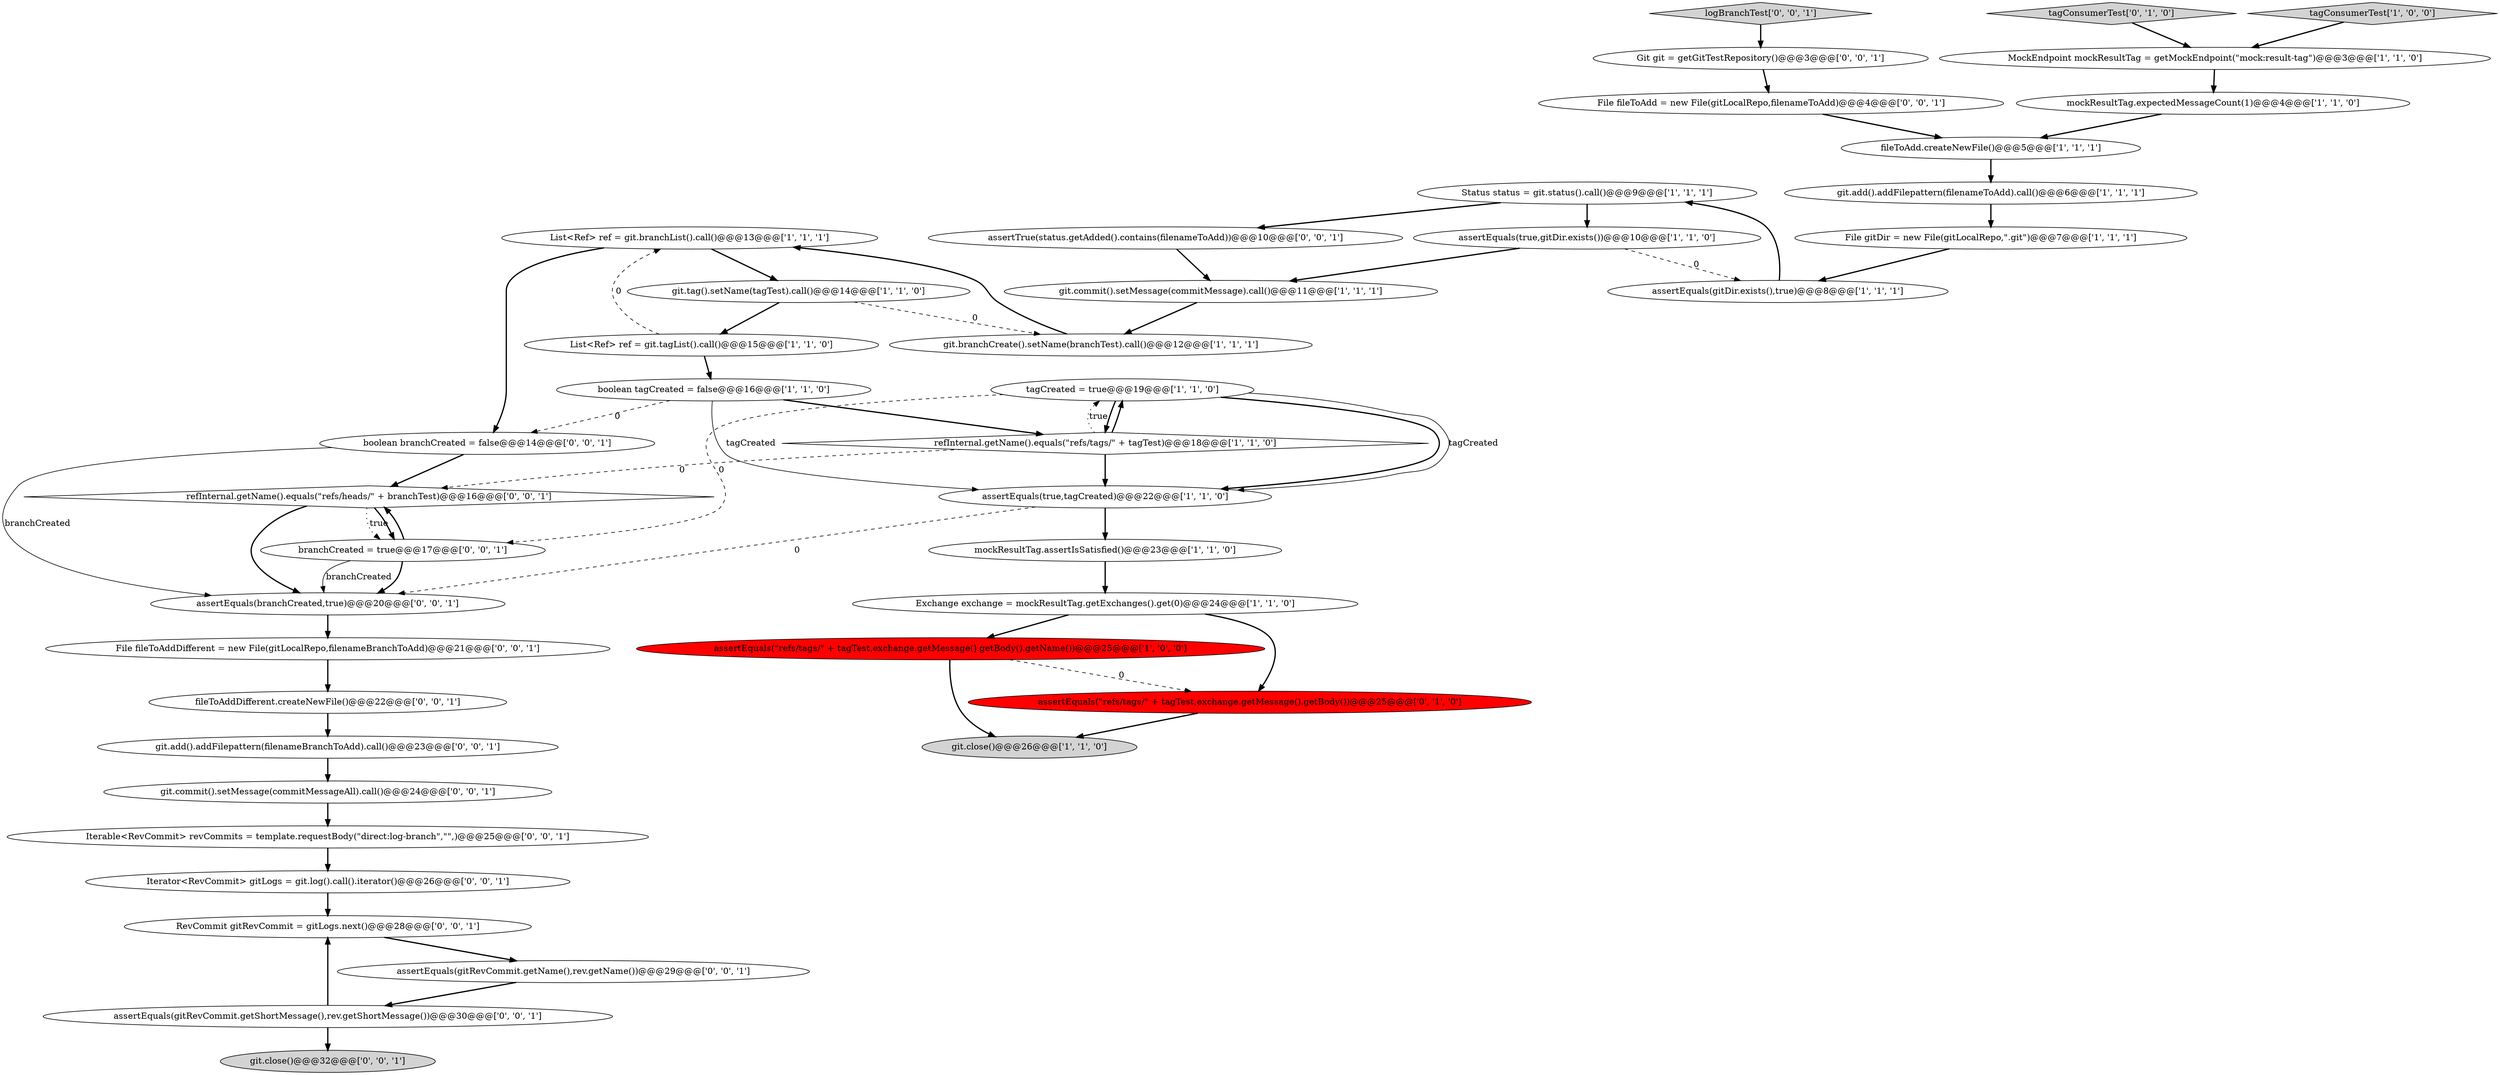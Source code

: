 digraph {
39 [style = filled, label = "assertEquals(branchCreated,true)@@@20@@@['0', '0', '1']", fillcolor = white, shape = ellipse image = "AAA0AAABBB3BBB"];
6 [style = filled, label = "assertEquals(gitDir.exists(),true)@@@8@@@['1', '1', '1']", fillcolor = white, shape = ellipse image = "AAA0AAABBB1BBB"];
16 [style = filled, label = "boolean tagCreated = false@@@16@@@['1', '1', '0']", fillcolor = white, shape = ellipse image = "AAA0AAABBB1BBB"];
40 [style = filled, label = "git.close()@@@32@@@['0', '0', '1']", fillcolor = lightgray, shape = ellipse image = "AAA0AAABBB3BBB"];
5 [style = filled, label = "tagConsumerTest['1', '0', '0']", fillcolor = lightgray, shape = diamond image = "AAA0AAABBB1BBB"];
32 [style = filled, label = "assertEquals(gitRevCommit.getShortMessage(),rev.getShortMessage())@@@30@@@['0', '0', '1']", fillcolor = white, shape = ellipse image = "AAA0AAABBB3BBB"];
33 [style = filled, label = "refInternal.getName().equals(\"refs/heads/\" + branchTest)@@@16@@@['0', '0', '1']", fillcolor = white, shape = diamond image = "AAA0AAABBB3BBB"];
1 [style = filled, label = "git.branchCreate().setName(branchTest).call()@@@12@@@['1', '1', '1']", fillcolor = white, shape = ellipse image = "AAA0AAABBB1BBB"];
29 [style = filled, label = "File fileToAddDifferent = new File(gitLocalRepo,filenameBranchToAdd)@@@21@@@['0', '0', '1']", fillcolor = white, shape = ellipse image = "AAA0AAABBB3BBB"];
21 [style = filled, label = "List<Ref> ref = git.tagList().call()@@@15@@@['1', '1', '0']", fillcolor = white, shape = ellipse image = "AAA0AAABBB1BBB"];
20 [style = filled, label = "List<Ref> ref = git.branchList().call()@@@13@@@['1', '1', '1']", fillcolor = white, shape = ellipse image = "AAA0AAABBB1BBB"];
8 [style = filled, label = "git.tag().setName(tagTest).call()@@@14@@@['1', '1', '0']", fillcolor = white, shape = ellipse image = "AAA0AAABBB1BBB"];
36 [style = filled, label = "File fileToAdd = new File(gitLocalRepo,filenameToAdd)@@@4@@@['0', '0', '1']", fillcolor = white, shape = ellipse image = "AAA0AAABBB3BBB"];
38 [style = filled, label = "Git git = getGitTestRepository()@@@3@@@['0', '0', '1']", fillcolor = white, shape = ellipse image = "AAA0AAABBB3BBB"];
24 [style = filled, label = "fileToAddDifferent.createNewFile()@@@22@@@['0', '0', '1']", fillcolor = white, shape = ellipse image = "AAA0AAABBB3BBB"];
4 [style = filled, label = "mockResultTag.assertIsSatisfied()@@@23@@@['1', '1', '0']", fillcolor = white, shape = ellipse image = "AAA0AAABBB1BBB"];
11 [style = filled, label = "assertEquals(\"refs/tags/\" + tagTest,exchange.getMessage().getBody().getName())@@@25@@@['1', '0', '0']", fillcolor = red, shape = ellipse image = "AAA1AAABBB1BBB"];
13 [style = filled, label = "MockEndpoint mockResultTag = getMockEndpoint(\"mock:result-tag\")@@@3@@@['1', '1', '0']", fillcolor = white, shape = ellipse image = "AAA0AAABBB1BBB"];
22 [style = filled, label = "tagConsumerTest['0', '1', '0']", fillcolor = lightgray, shape = diamond image = "AAA0AAABBB2BBB"];
23 [style = filled, label = "assertEquals(\"refs/tags/\" + tagTest,exchange.getMessage().getBody())@@@25@@@['0', '1', '0']", fillcolor = red, shape = ellipse image = "AAA1AAABBB2BBB"];
17 [style = filled, label = "File gitDir = new File(gitLocalRepo,\".git\")@@@7@@@['1', '1', '1']", fillcolor = white, shape = ellipse image = "AAA0AAABBB1BBB"];
27 [style = filled, label = "git.add().addFilepattern(filenameBranchToAdd).call()@@@23@@@['0', '0', '1']", fillcolor = white, shape = ellipse image = "AAA0AAABBB3BBB"];
10 [style = filled, label = "git.commit().setMessage(commitMessage).call()@@@11@@@['1', '1', '1']", fillcolor = white, shape = ellipse image = "AAA0AAABBB1BBB"];
2 [style = filled, label = "assertEquals(true,tagCreated)@@@22@@@['1', '1', '0']", fillcolor = white, shape = ellipse image = "AAA0AAABBB1BBB"];
31 [style = filled, label = "assertTrue(status.getAdded().contains(filenameToAdd))@@@10@@@['0', '0', '1']", fillcolor = white, shape = ellipse image = "AAA0AAABBB3BBB"];
26 [style = filled, label = "assertEquals(gitRevCommit.getName(),rev.getName())@@@29@@@['0', '0', '1']", fillcolor = white, shape = ellipse image = "AAA0AAABBB3BBB"];
30 [style = filled, label = "logBranchTest['0', '0', '1']", fillcolor = lightgray, shape = diamond image = "AAA0AAABBB3BBB"];
34 [style = filled, label = "boolean branchCreated = false@@@14@@@['0', '0', '1']", fillcolor = white, shape = ellipse image = "AAA0AAABBB3BBB"];
19 [style = filled, label = "git.close()@@@26@@@['1', '1', '0']", fillcolor = lightgray, shape = ellipse image = "AAA0AAABBB1BBB"];
0 [style = filled, label = "assertEquals(true,gitDir.exists())@@@10@@@['1', '1', '0']", fillcolor = white, shape = ellipse image = "AAA0AAABBB1BBB"];
18 [style = filled, label = "refInternal.getName().equals(\"refs/tags/\" + tagTest)@@@18@@@['1', '1', '0']", fillcolor = white, shape = diamond image = "AAA0AAABBB1BBB"];
7 [style = filled, label = "fileToAdd.createNewFile()@@@5@@@['1', '1', '1']", fillcolor = white, shape = ellipse image = "AAA0AAABBB1BBB"];
25 [style = filled, label = "branchCreated = true@@@17@@@['0', '0', '1']", fillcolor = white, shape = ellipse image = "AAA0AAABBB3BBB"];
35 [style = filled, label = "Iterable<RevCommit> revCommits = template.requestBody(\"direct:log-branch\",\"\",)@@@25@@@['0', '0', '1']", fillcolor = white, shape = ellipse image = "AAA0AAABBB3BBB"];
3 [style = filled, label = "mockResultTag.expectedMessageCount(1)@@@4@@@['1', '1', '0']", fillcolor = white, shape = ellipse image = "AAA0AAABBB1BBB"];
14 [style = filled, label = "git.add().addFilepattern(filenameToAdd).call()@@@6@@@['1', '1', '1']", fillcolor = white, shape = ellipse image = "AAA0AAABBB1BBB"];
41 [style = filled, label = "git.commit().setMessage(commitMessageAll).call()@@@24@@@['0', '0', '1']", fillcolor = white, shape = ellipse image = "AAA0AAABBB3BBB"];
9 [style = filled, label = "Exchange exchange = mockResultTag.getExchanges().get(0)@@@24@@@['1', '1', '0']", fillcolor = white, shape = ellipse image = "AAA0AAABBB1BBB"];
15 [style = filled, label = "Status status = git.status().call()@@@9@@@['1', '1', '1']", fillcolor = white, shape = ellipse image = "AAA0AAABBB1BBB"];
37 [style = filled, label = "RevCommit gitRevCommit = gitLogs.next()@@@28@@@['0', '0', '1']", fillcolor = white, shape = ellipse image = "AAA0AAABBB3BBB"];
12 [style = filled, label = "tagCreated = true@@@19@@@['1', '1', '0']", fillcolor = white, shape = ellipse image = "AAA0AAABBB1BBB"];
28 [style = filled, label = "Iterator<RevCommit> gitLogs = git.log().call().iterator()@@@26@@@['0', '0', '1']", fillcolor = white, shape = ellipse image = "AAA0AAABBB3BBB"];
4->9 [style = bold, label=""];
30->38 [style = bold, label=""];
16->18 [style = bold, label=""];
28->37 [style = bold, label=""];
26->32 [style = bold, label=""];
9->11 [style = bold, label=""];
25->39 [style = bold, label=""];
25->33 [style = bold, label=""];
32->37 [style = bold, label=""];
37->26 [style = bold, label=""];
17->6 [style = bold, label=""];
16->2 [style = solid, label="tagCreated"];
20->34 [style = bold, label=""];
0->6 [style = dashed, label="0"];
34->33 [style = bold, label=""];
34->39 [style = solid, label="branchCreated"];
18->12 [style = bold, label=""];
1->20 [style = bold, label=""];
14->17 [style = bold, label=""];
38->36 [style = bold, label=""];
11->23 [style = dashed, label="0"];
18->2 [style = bold, label=""];
11->19 [style = bold, label=""];
8->1 [style = dashed, label="0"];
2->4 [style = bold, label=""];
6->15 [style = bold, label=""];
7->14 [style = bold, label=""];
9->23 [style = bold, label=""];
35->28 [style = bold, label=""];
16->34 [style = dashed, label="0"];
33->25 [style = dotted, label="true"];
12->2 [style = bold, label=""];
0->10 [style = bold, label=""];
20->8 [style = bold, label=""];
18->12 [style = dotted, label="true"];
12->25 [style = dashed, label="0"];
33->39 [style = bold, label=""];
13->3 [style = bold, label=""];
3->7 [style = bold, label=""];
15->31 [style = bold, label=""];
36->7 [style = bold, label=""];
31->10 [style = bold, label=""];
33->25 [style = bold, label=""];
15->0 [style = bold, label=""];
5->13 [style = bold, label=""];
23->19 [style = bold, label=""];
27->41 [style = bold, label=""];
32->40 [style = bold, label=""];
12->18 [style = bold, label=""];
12->2 [style = solid, label="tagCreated"];
25->39 [style = solid, label="branchCreated"];
2->39 [style = dashed, label="0"];
21->16 [style = bold, label=""];
8->21 [style = bold, label=""];
21->20 [style = dashed, label="0"];
10->1 [style = bold, label=""];
29->24 [style = bold, label=""];
24->27 [style = bold, label=""];
22->13 [style = bold, label=""];
18->33 [style = dashed, label="0"];
39->29 [style = bold, label=""];
41->35 [style = bold, label=""];
}
